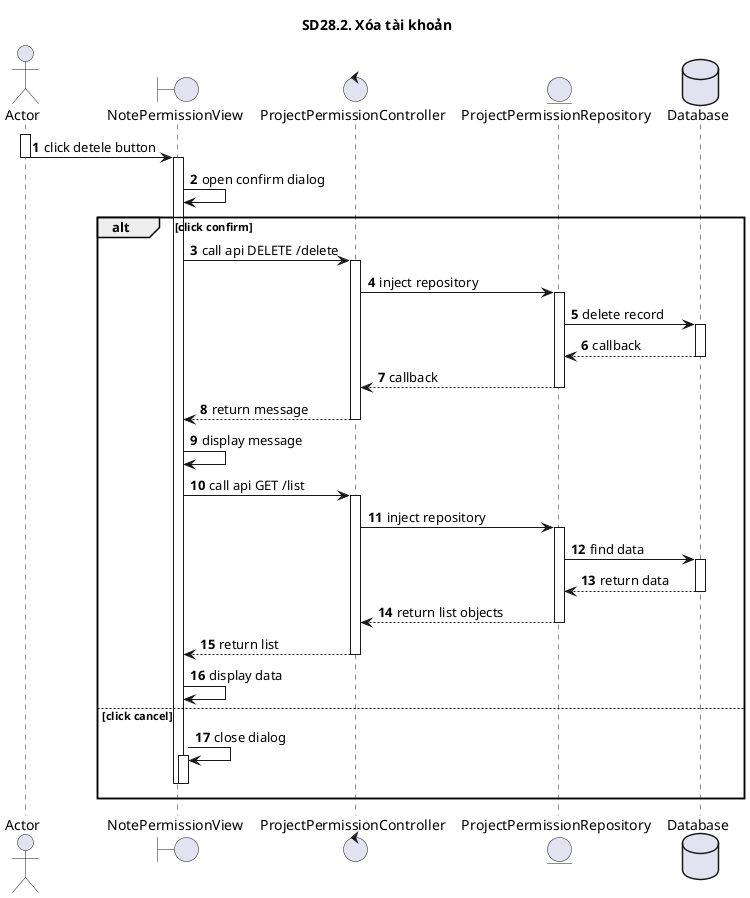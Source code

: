 @startuml SQ
autonumber
title SD28.2. Xóa tài khoản
actor "Actor" as actor
boundary "NotePermissionView" as view
control "ProjectPermissionController" as controller
entity "ProjectPermissionRepository" as model
database "Database" as database
activate actor
actor -> view: click detele button
deactivate actor
activate view
view -> view: open confirm dialog
alt click confirm
view -> controller: call api DELETE /delete
activate controller
controller -> model: inject repository
activate model
model -> database: delete record
activate database
database --> model: callback
deactivate database
model --> controller: callback
deactivate model
controller --> view: return message
deactivate controller
view -> view: display message
view -> controller: call api GET /list
activate controller
controller -> model: inject repository
activate model
model -> database: find data
activate database
database --> model: return data
deactivate database
model --> controller: return list objects
deactivate model
controller --> view: return list
deactivate controller
view -> view: display data
else click cancel
view -> view: close dialog
activate view
deactivate view
deactivate view
end
@enduml